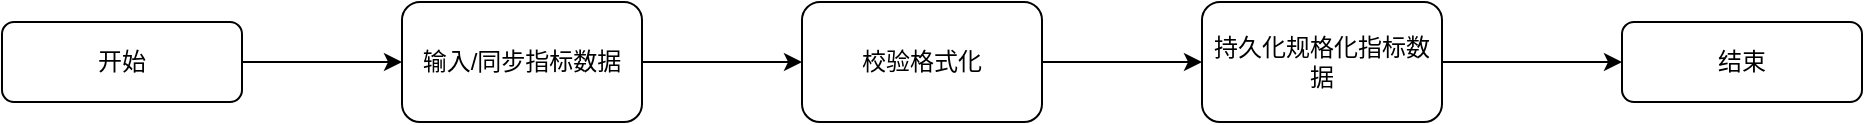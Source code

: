 <mxfile version="15.7.3" type="github">
  <diagram id="C5RBs43oDa-KdzZeNtuy" name="Page-1">
    <mxGraphModel dx="1422" dy="762" grid="1" gridSize="10" guides="1" tooltips="1" connect="1" arrows="1" fold="1" page="1" pageScale="1" pageWidth="827" pageHeight="1169" math="0" shadow="0">
      <root>
        <mxCell id="WIyWlLk6GJQsqaUBKTNV-0" />
        <mxCell id="WIyWlLk6GJQsqaUBKTNV-1" parent="WIyWlLk6GJQsqaUBKTNV-0" />
        <mxCell id="yvYATuB3nES7rO6NQkuW-5" value="" style="edgeStyle=orthogonalEdgeStyle;rounded=0;orthogonalLoop=1;jettySize=auto;html=1;" edge="1" parent="WIyWlLk6GJQsqaUBKTNV-1" source="WIyWlLk6GJQsqaUBKTNV-3" target="yvYATuB3nES7rO6NQkuW-4">
          <mxGeometry relative="1" as="geometry" />
        </mxCell>
        <mxCell id="WIyWlLk6GJQsqaUBKTNV-3" value="开始" style="rounded=1;whiteSpace=wrap;html=1;fontSize=12;glass=0;strokeWidth=1;shadow=0;" parent="WIyWlLk6GJQsqaUBKTNV-1" vertex="1">
          <mxGeometry x="100" y="420" width="120" height="40" as="geometry" />
        </mxCell>
        <mxCell id="yvYATuB3nES7rO6NQkuW-7" value="" style="edgeStyle=orthogonalEdgeStyle;rounded=0;orthogonalLoop=1;jettySize=auto;html=1;" edge="1" parent="WIyWlLk6GJQsqaUBKTNV-1" source="yvYATuB3nES7rO6NQkuW-4" target="yvYATuB3nES7rO6NQkuW-6">
          <mxGeometry relative="1" as="geometry" />
        </mxCell>
        <mxCell id="yvYATuB3nES7rO6NQkuW-4" value="输入/同步指标数据" style="whiteSpace=wrap;html=1;rounded=1;shadow=0;strokeWidth=1;glass=0;" vertex="1" parent="WIyWlLk6GJQsqaUBKTNV-1">
          <mxGeometry x="300" y="410" width="120" height="60" as="geometry" />
        </mxCell>
        <mxCell id="yvYATuB3nES7rO6NQkuW-9" value="" style="edgeStyle=orthogonalEdgeStyle;rounded=0;orthogonalLoop=1;jettySize=auto;html=1;" edge="1" parent="WIyWlLk6GJQsqaUBKTNV-1" source="yvYATuB3nES7rO6NQkuW-6" target="yvYATuB3nES7rO6NQkuW-8">
          <mxGeometry relative="1" as="geometry" />
        </mxCell>
        <mxCell id="yvYATuB3nES7rO6NQkuW-6" value="校验格式化" style="whiteSpace=wrap;html=1;rounded=1;shadow=0;strokeWidth=1;glass=0;" vertex="1" parent="WIyWlLk6GJQsqaUBKTNV-1">
          <mxGeometry x="500" y="410" width="120" height="60" as="geometry" />
        </mxCell>
        <mxCell id="yvYATuB3nES7rO6NQkuW-17" value="" style="edgeStyle=orthogonalEdgeStyle;rounded=0;orthogonalLoop=1;jettySize=auto;html=1;" edge="1" parent="WIyWlLk6GJQsqaUBKTNV-1" source="yvYATuB3nES7rO6NQkuW-8" target="yvYATuB3nES7rO6NQkuW-16">
          <mxGeometry relative="1" as="geometry" />
        </mxCell>
        <mxCell id="yvYATuB3nES7rO6NQkuW-8" value="持久化规格化指标数据" style="whiteSpace=wrap;html=1;rounded=1;shadow=0;strokeWidth=1;glass=0;" vertex="1" parent="WIyWlLk6GJQsqaUBKTNV-1">
          <mxGeometry x="700" y="410" width="120" height="60" as="geometry" />
        </mxCell>
        <mxCell id="yvYATuB3nES7rO6NQkuW-16" value="结束" style="rounded=1;whiteSpace=wrap;html=1;fontSize=12;glass=0;strokeWidth=1;shadow=0;" vertex="1" parent="WIyWlLk6GJQsqaUBKTNV-1">
          <mxGeometry x="910" y="420" width="120" height="40" as="geometry" />
        </mxCell>
      </root>
    </mxGraphModel>
  </diagram>
</mxfile>
